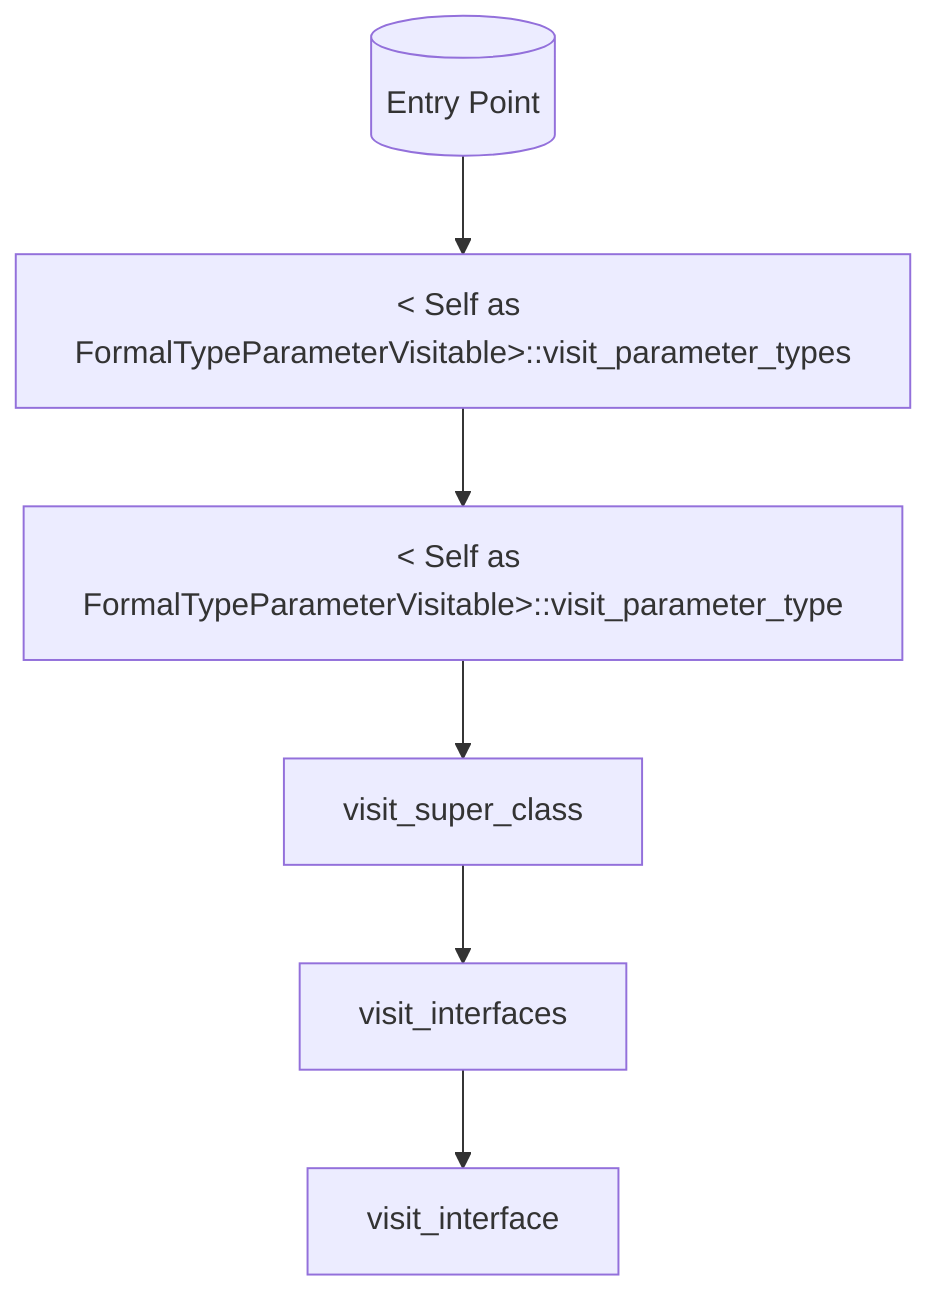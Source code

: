 flowchart
    A0[(Entry Point)]
    A1["< Self as FormalTypeParameterVisitable>::visit_parameter_types"]
    A2["< Self as FormalTypeParameterVisitable>::visit_parameter_type"]
    A3[visit_super_class]
    A4[visit_interfaces]
    A5[visit_interface]
    
    A0 --> A1 --> A2 --> A3 --> A4 --> A5
